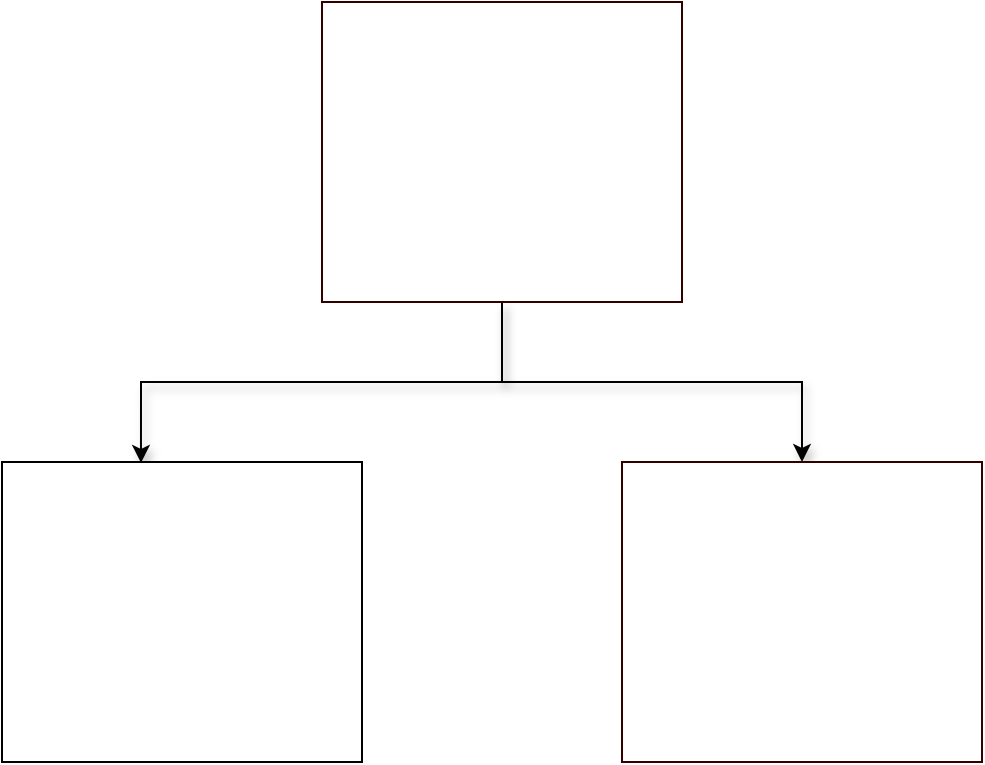 <mxfile version="14.6.9" type="github">
  <diagram id="a3R2w4tenQ1a1NCuHC_m" name="Page-1">
    <mxGraphModel dx="923" dy="402" grid="1" gridSize="10" guides="1" tooltips="1" connect="1" arrows="1" fold="1" page="1" pageScale="1" pageWidth="850" pageHeight="1100" math="0" shadow="0">
      <root>
        <mxCell id="0" />
        <mxCell id="1" parent="0" />
        <mxCell id="aP_DREw8w3PdNv23wdk8-45" style="edgeStyle=orthogonalEdgeStyle;rounded=0;orthogonalLoop=1;jettySize=auto;html=1;entryX=0.386;entryY=0.003;entryDx=0;entryDy=0;entryPerimeter=0;shadow=1;strokeColor=#000000;" edge="1" parent="1" source="aP_DREw8w3PdNv23wdk8-42" target="aP_DREw8w3PdNv23wdk8-43">
          <mxGeometry relative="1" as="geometry" />
        </mxCell>
        <mxCell id="aP_DREw8w3PdNv23wdk8-46" style="edgeStyle=orthogonalEdgeStyle;rounded=0;orthogonalLoop=1;jettySize=auto;html=1;shadow=1;strokeColor=#000000;" edge="1" parent="1" source="aP_DREw8w3PdNv23wdk8-42" target="aP_DREw8w3PdNv23wdk8-44">
          <mxGeometry relative="1" as="geometry" />
        </mxCell>
        <mxCell id="aP_DREw8w3PdNv23wdk8-42" value="" style="rounded=0;whiteSpace=wrap;html=1;strokeColor=#330000;fillColor=#FFFFFF;" vertex="1" parent="1">
          <mxGeometry x="300" y="310" width="180" height="150" as="geometry" />
        </mxCell>
        <mxCell id="aP_DREw8w3PdNv23wdk8-43" value="" style="rounded=0;whiteSpace=wrap;html=1;strokeColor=#000000;fillColor=#FFFFFF;" vertex="1" parent="1">
          <mxGeometry x="140" y="540" width="180" height="150" as="geometry" />
        </mxCell>
        <mxCell id="aP_DREw8w3PdNv23wdk8-44" value="" style="rounded=0;whiteSpace=wrap;html=1;strokeColor=#330000;fillColor=#FFFFFF;" vertex="1" parent="1">
          <mxGeometry x="450" y="540" width="180" height="150" as="geometry" />
        </mxCell>
      </root>
    </mxGraphModel>
  </diagram>
</mxfile>
